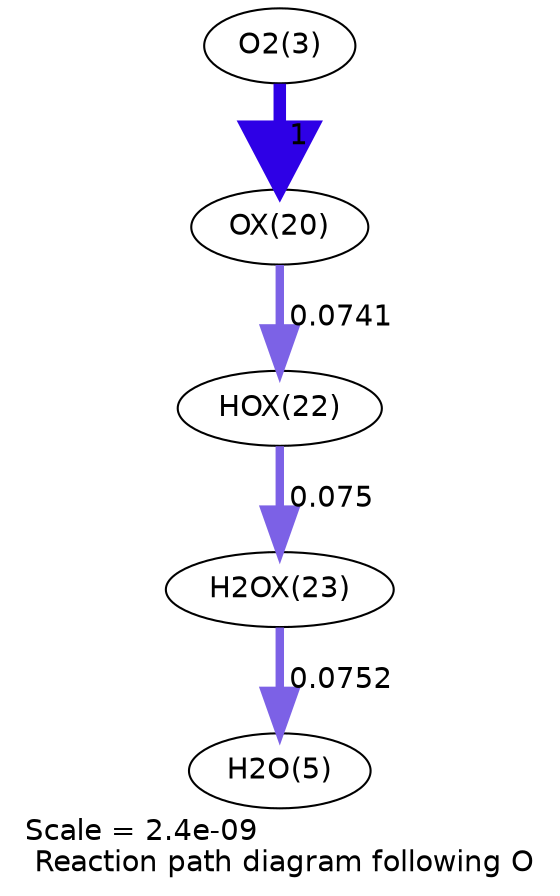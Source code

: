 digraph reaction_paths {
center=1;
s5 -> s58[fontname="Helvetica", penwidth=6, arrowsize=3, color="0.7, 1.5, 0.9"
, label=" 1"];
s58 -> s60[fontname="Helvetica", penwidth=4.04, arrowsize=2.02, color="0.7, 0.574, 0.9"
, label=" 0.0741"];
s60 -> s61[fontname="Helvetica", penwidth=4.04, arrowsize=2.02, color="0.7, 0.575, 0.9"
, label=" 0.075"];
s61 -> s7[fontname="Helvetica", penwidth=4.05, arrowsize=2.02, color="0.7, 0.575, 0.9"
, label=" 0.0752"];
s5 [ fontname="Helvetica", label="O2(3)"];
s7 [ fontname="Helvetica", label="H2O(5)"];
s58 [ fontname="Helvetica", label="OX(20)"];
s60 [ fontname="Helvetica", label="HOX(22)"];
s61 [ fontname="Helvetica", label="H2OX(23)"];
 label = "Scale = 2.4e-09\l Reaction path diagram following O";
 fontname = "Helvetica";
}
